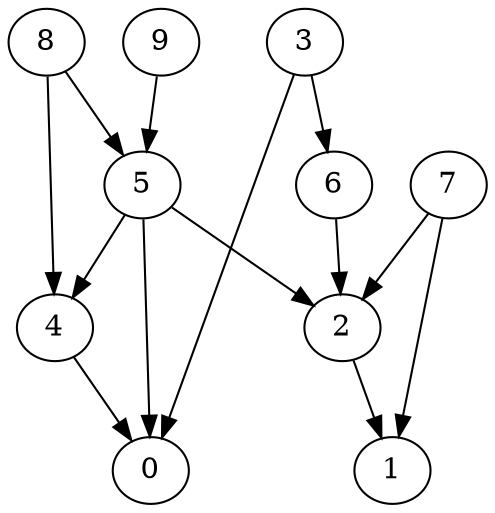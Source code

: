 digraph G {
  graph [splines=true overlap=false]
  node  [shape=ellipse, width=0.3, height=0.3]
  0 [label="0"];
  1 [label="1"];
  2 [label="2"];
  3 [label="3"];
  4 [label="4"];
  5 [label="5"];
  6 [label="6"];
  7 [label="7"];
  8 [label="8"];
  9 [label="9"];
  2 -> 1;
  3 -> 0;
  3 -> 6;
  4 -> 0;
  5 -> 0;
  5 -> 2;
  5 -> 4;
  6 -> 2;
  7 -> 1;
  7 -> 2;
  8 -> 4;
  8 -> 5;
  9 -> 5;
}
